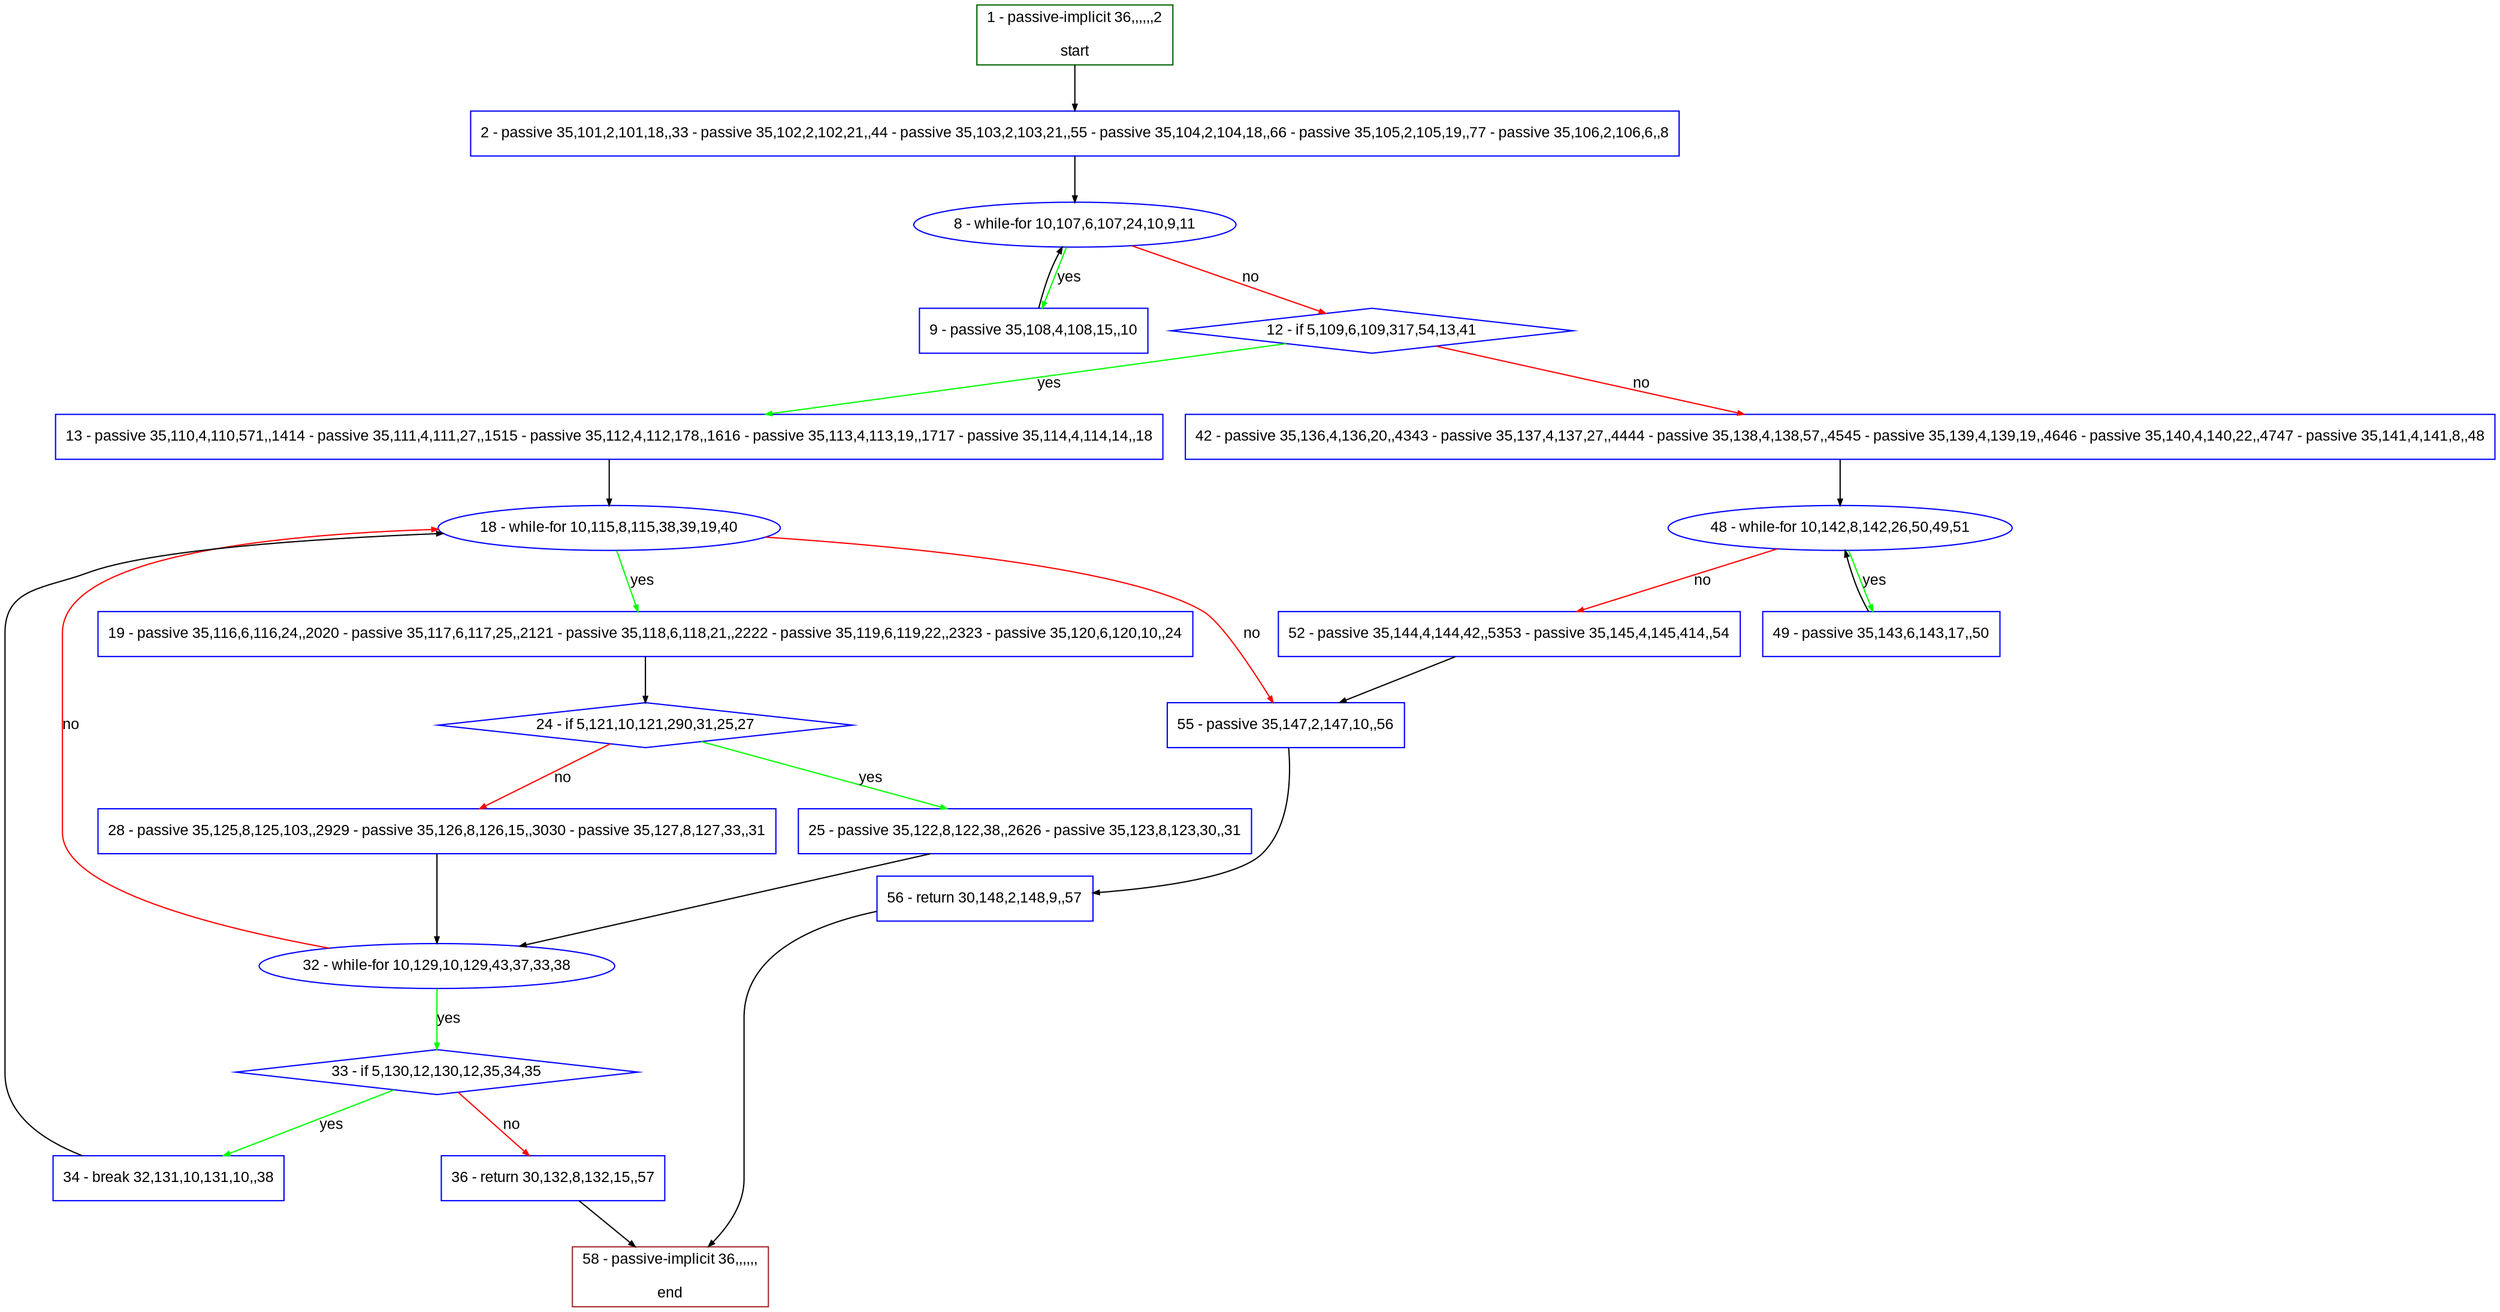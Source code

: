 digraph "" {
  graph [pack="true", label="", fontsize="12", packmode="clust", fontname="Arial", fillcolor="#FFFFCC", bgcolor="white", style="rounded,filled", compound="true"];
  node [node_initialized="no", label="", color="grey", fontsize="12", fillcolor="white", fontname="Arial", style="filled", shape="rectangle", compound="true", fixedsize="false"];
  edge [fontcolor="black", arrowhead="normal", arrowtail="none", arrowsize="0.5", ltail="", label="", color="black", fontsize="12", lhead="", fontname="Arial", dir="forward", compound="true"];
  __N1 [label="2 - passive 35,101,2,101,18,,33 - passive 35,102,2,102,21,,44 - passive 35,103,2,103,21,,55 - passive 35,104,2,104,18,,66 - passive 35,105,2,105,19,,77 - passive 35,106,2,106,6,,8", color="#0000ff", fillcolor="#ffffff", style="filled", shape="box"];
  __N2 [label="1 - passive-implicit 36,,,,,,2\n\nstart", color="#006400", fillcolor="#ffffff", style="filled", shape="box"];
  __N3 [label="8 - while-for 10,107,6,107,24,10,9,11", color="#0000ff", fillcolor="#ffffff", style="filled", shape="oval"];
  __N4 [label="9 - passive 35,108,4,108,15,,10", color="#0000ff", fillcolor="#ffffff", style="filled", shape="box"];
  __N5 [label="12 - if 5,109,6,109,317,54,13,41", color="#0000ff", fillcolor="#ffffff", style="filled", shape="diamond"];
  __N6 [label="13 - passive 35,110,4,110,571,,1414 - passive 35,111,4,111,27,,1515 - passive 35,112,4,112,178,,1616 - passive 35,113,4,113,19,,1717 - passive 35,114,4,114,14,,18", color="#0000ff", fillcolor="#ffffff", style="filled", shape="box"];
  __N7 [label="42 - passive 35,136,4,136,20,,4343 - passive 35,137,4,137,27,,4444 - passive 35,138,4,138,57,,4545 - passive 35,139,4,139,19,,4646 - passive 35,140,4,140,22,,4747 - passive 35,141,4,141,8,,48", color="#0000ff", fillcolor="#ffffff", style="filled", shape="box"];
  __N8 [label="18 - while-for 10,115,8,115,38,39,19,40", color="#0000ff", fillcolor="#ffffff", style="filled", shape="oval"];
  __N9 [label="19 - passive 35,116,6,116,24,,2020 - passive 35,117,6,117,25,,2121 - passive 35,118,6,118,21,,2222 - passive 35,119,6,119,22,,2323 - passive 35,120,6,120,10,,24", color="#0000ff", fillcolor="#ffffff", style="filled", shape="box"];
  __N10 [label="55 - passive 35,147,2,147,10,,56", color="#0000ff", fillcolor="#ffffff", style="filled", shape="box"];
  __N11 [label="24 - if 5,121,10,121,290,31,25,27", color="#0000ff", fillcolor="#ffffff", style="filled", shape="diamond"];
  __N12 [label="25 - passive 35,122,8,122,38,,2626 - passive 35,123,8,123,30,,31", color="#0000ff", fillcolor="#ffffff", style="filled", shape="box"];
  __N13 [label="28 - passive 35,125,8,125,103,,2929 - passive 35,126,8,126,15,,3030 - passive 35,127,8,127,33,,31", color="#0000ff", fillcolor="#ffffff", style="filled", shape="box"];
  __N14 [label="32 - while-for 10,129,10,129,43,37,33,38", color="#0000ff", fillcolor="#ffffff", style="filled", shape="oval"];
  __N15 [label="33 - if 5,130,12,130,12,35,34,35", color="#0000ff", fillcolor="#ffffff", style="filled", shape="diamond"];
  __N16 [label="34 - break 32,131,10,131,10,,38", color="#0000ff", fillcolor="#ffffff", style="filled", shape="box"];
  __N17 [label="36 - return 30,132,8,132,15,,57", color="#0000ff", fillcolor="#ffffff", style="filled", shape="box"];
  __N18 [label="58 - passive-implicit 36,,,,,,\n\nend", color="#a52a2a", fillcolor="#ffffff", style="filled", shape="box"];
  __N19 [label="48 - while-for 10,142,8,142,26,50,49,51", color="#0000ff", fillcolor="#ffffff", style="filled", shape="oval"];
  __N20 [label="49 - passive 35,143,6,143,17,,50", color="#0000ff", fillcolor="#ffffff", style="filled", shape="box"];
  __N21 [label="52 - passive 35,144,4,144,42,,5353 - passive 35,145,4,145,414,,54", color="#0000ff", fillcolor="#ffffff", style="filled", shape="box"];
  __N22 [label="56 - return 30,148,2,148,9,,57", color="#0000ff", fillcolor="#ffffff", style="filled", shape="box"];
  __N2 -> __N1 [arrowhead="normal", arrowtail="none", color="#000000", label="", dir="forward"];
  __N1 -> __N3 [arrowhead="normal", arrowtail="none", color="#000000", label="", dir="forward"];
  __N3 -> __N4 [arrowhead="normal", arrowtail="none", color="#00ff00", label="yes", dir="forward"];
  __N4 -> __N3 [arrowhead="normal", arrowtail="none", color="#000000", label="", dir="forward"];
  __N3 -> __N5 [arrowhead="normal", arrowtail="none", color="#ff0000", label="no", dir="forward"];
  __N5 -> __N6 [arrowhead="normal", arrowtail="none", color="#00ff00", label="yes", dir="forward"];
  __N5 -> __N7 [arrowhead="normal", arrowtail="none", color="#ff0000", label="no", dir="forward"];
  __N6 -> __N8 [arrowhead="normal", arrowtail="none", color="#000000", label="", dir="forward"];
  __N8 -> __N9 [arrowhead="normal", arrowtail="none", color="#00ff00", label="yes", dir="forward"];
  __N8 -> __N10 [arrowhead="normal", arrowtail="none", color="#ff0000", label="no", dir="forward"];
  __N9 -> __N11 [arrowhead="normal", arrowtail="none", color="#000000", label="", dir="forward"];
  __N11 -> __N12 [arrowhead="normal", arrowtail="none", color="#00ff00", label="yes", dir="forward"];
  __N11 -> __N13 [arrowhead="normal", arrowtail="none", color="#ff0000", label="no", dir="forward"];
  __N12 -> __N14 [arrowhead="normal", arrowtail="none", color="#000000", label="", dir="forward"];
  __N13 -> __N14 [arrowhead="normal", arrowtail="none", color="#000000", label="", dir="forward"];
  __N14 -> __N8 [arrowhead="normal", arrowtail="none", color="#ff0000", label="no", dir="forward"];
  __N14 -> __N15 [arrowhead="normal", arrowtail="none", color="#00ff00", label="yes", dir="forward"];
  __N15 -> __N16 [arrowhead="normal", arrowtail="none", color="#00ff00", label="yes", dir="forward"];
  __N15 -> __N17 [arrowhead="normal", arrowtail="none", color="#ff0000", label="no", dir="forward"];
  __N16 -> __N8 [arrowhead="normal", arrowtail="none", color="#000000", label="", dir="forward"];
  __N17 -> __N18 [arrowhead="normal", arrowtail="none", color="#000000", label="", dir="forward"];
  __N7 -> __N19 [arrowhead="normal", arrowtail="none", color="#000000", label="", dir="forward"];
  __N19 -> __N20 [arrowhead="normal", arrowtail="none", color="#00ff00", label="yes", dir="forward"];
  __N20 -> __N19 [arrowhead="normal", arrowtail="none", color="#000000", label="", dir="forward"];
  __N19 -> __N21 [arrowhead="normal", arrowtail="none", color="#ff0000", label="no", dir="forward"];
  __N21 -> __N10 [arrowhead="normal", arrowtail="none", color="#000000", label="", dir="forward"];
  __N10 -> __N22 [arrowhead="normal", arrowtail="none", color="#000000", label="", dir="forward"];
  __N22 -> __N18 [arrowhead="normal", arrowtail="none", color="#000000", label="", dir="forward"];
}
